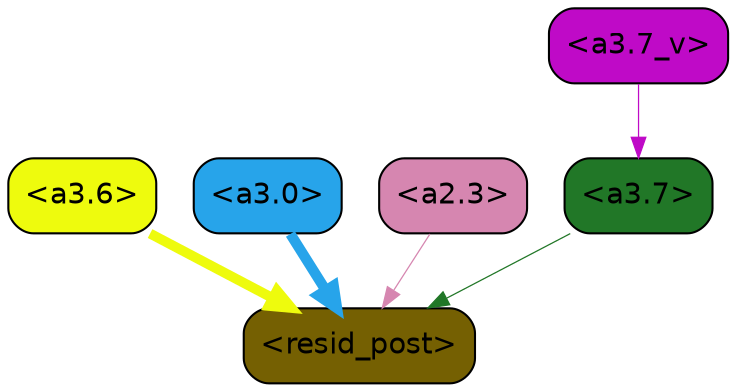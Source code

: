 strict digraph "" {
	graph [bgcolor=transparent,
		layout=dot,
		overlap=false,
		splines=true
	];
	"<a3.7>"	[color=black,
		fillcolor="#217727",
		fontname=Helvetica,
		shape=box,
		style="filled, rounded"];
	"<resid_post>"	[color=black,
		fillcolor="#756002",
		fontname=Helvetica,
		shape=box,
		style="filled, rounded"];
	"<a3.7>" -> "<resid_post>"	[color="#217727",
		penwidth=0.6];
	"<a3.6>"	[color=black,
		fillcolor="#eefb0d",
		fontname=Helvetica,
		shape=box,
		style="filled, rounded"];
	"<a3.6>" -> "<resid_post>"	[color="#eefb0d",
		penwidth=4.749041676521301];
	"<a3.0>"	[color=black,
		fillcolor="#27a4ea",
		fontname=Helvetica,
		shape=box,
		style="filled, rounded"];
	"<a3.0>" -> "<resid_post>"	[color="#27a4ea",
		penwidth=5.004215121269226];
	"<a2.3>"	[color=black,
		fillcolor="#d686b0",
		fontname=Helvetica,
		shape=box,
		style="filled, rounded"];
	"<a2.3>" -> "<resid_post>"	[color="#d686b0",
		penwidth=0.6];
	"<a3.7_v>"	[color=black,
		fillcolor="#bf0ac7",
		fontname=Helvetica,
		shape=box,
		style="filled, rounded"];
	"<a3.7_v>" -> "<a3.7>"	[color="#bf0ac7",
		penwidth=0.6];
}
